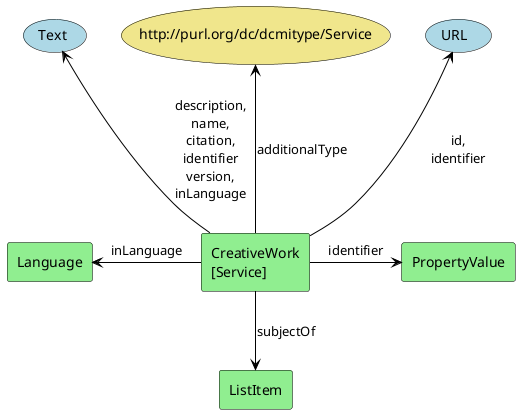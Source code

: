 @startuml

' example 6 June 2020 Y. Coene schema.org representation
' https://github.com/ESIPFed/science-on-schema.org/blob/master/guides/Dataset.md

!define Class agent
!define Property usecase

skinparam Property {
BackgroundColor LightBlue
BorderColor Black
  ArrowColor Black
  linetype Ortho
}

skinparam Class {
BackgroundColor LightGreen
BorderColor Black
ArrowColor Black
linetype Ortho
}


' symbol for named literal as trapezium shape is not available.
Property "http://purl.org/dc/dcmitype/Service" as URL #Khaki 


Class "CreativeWork\n[Service]" as Service
Class Language
Class ListItem
Class PropertyValue



Service -up-> (URL ) : "id,\nidentifier"
Service -up-> URL : "additionalType" 
Service -up-> (Text) : "description,\nname,\ncitation,\nidentifier\nversion,\ninLanguage"

Service -left-> Language : "inLanguage"

Service -down-> ListItem : "subjectOf"

Service -right-> PropertyValue : "identifier"



@enduml